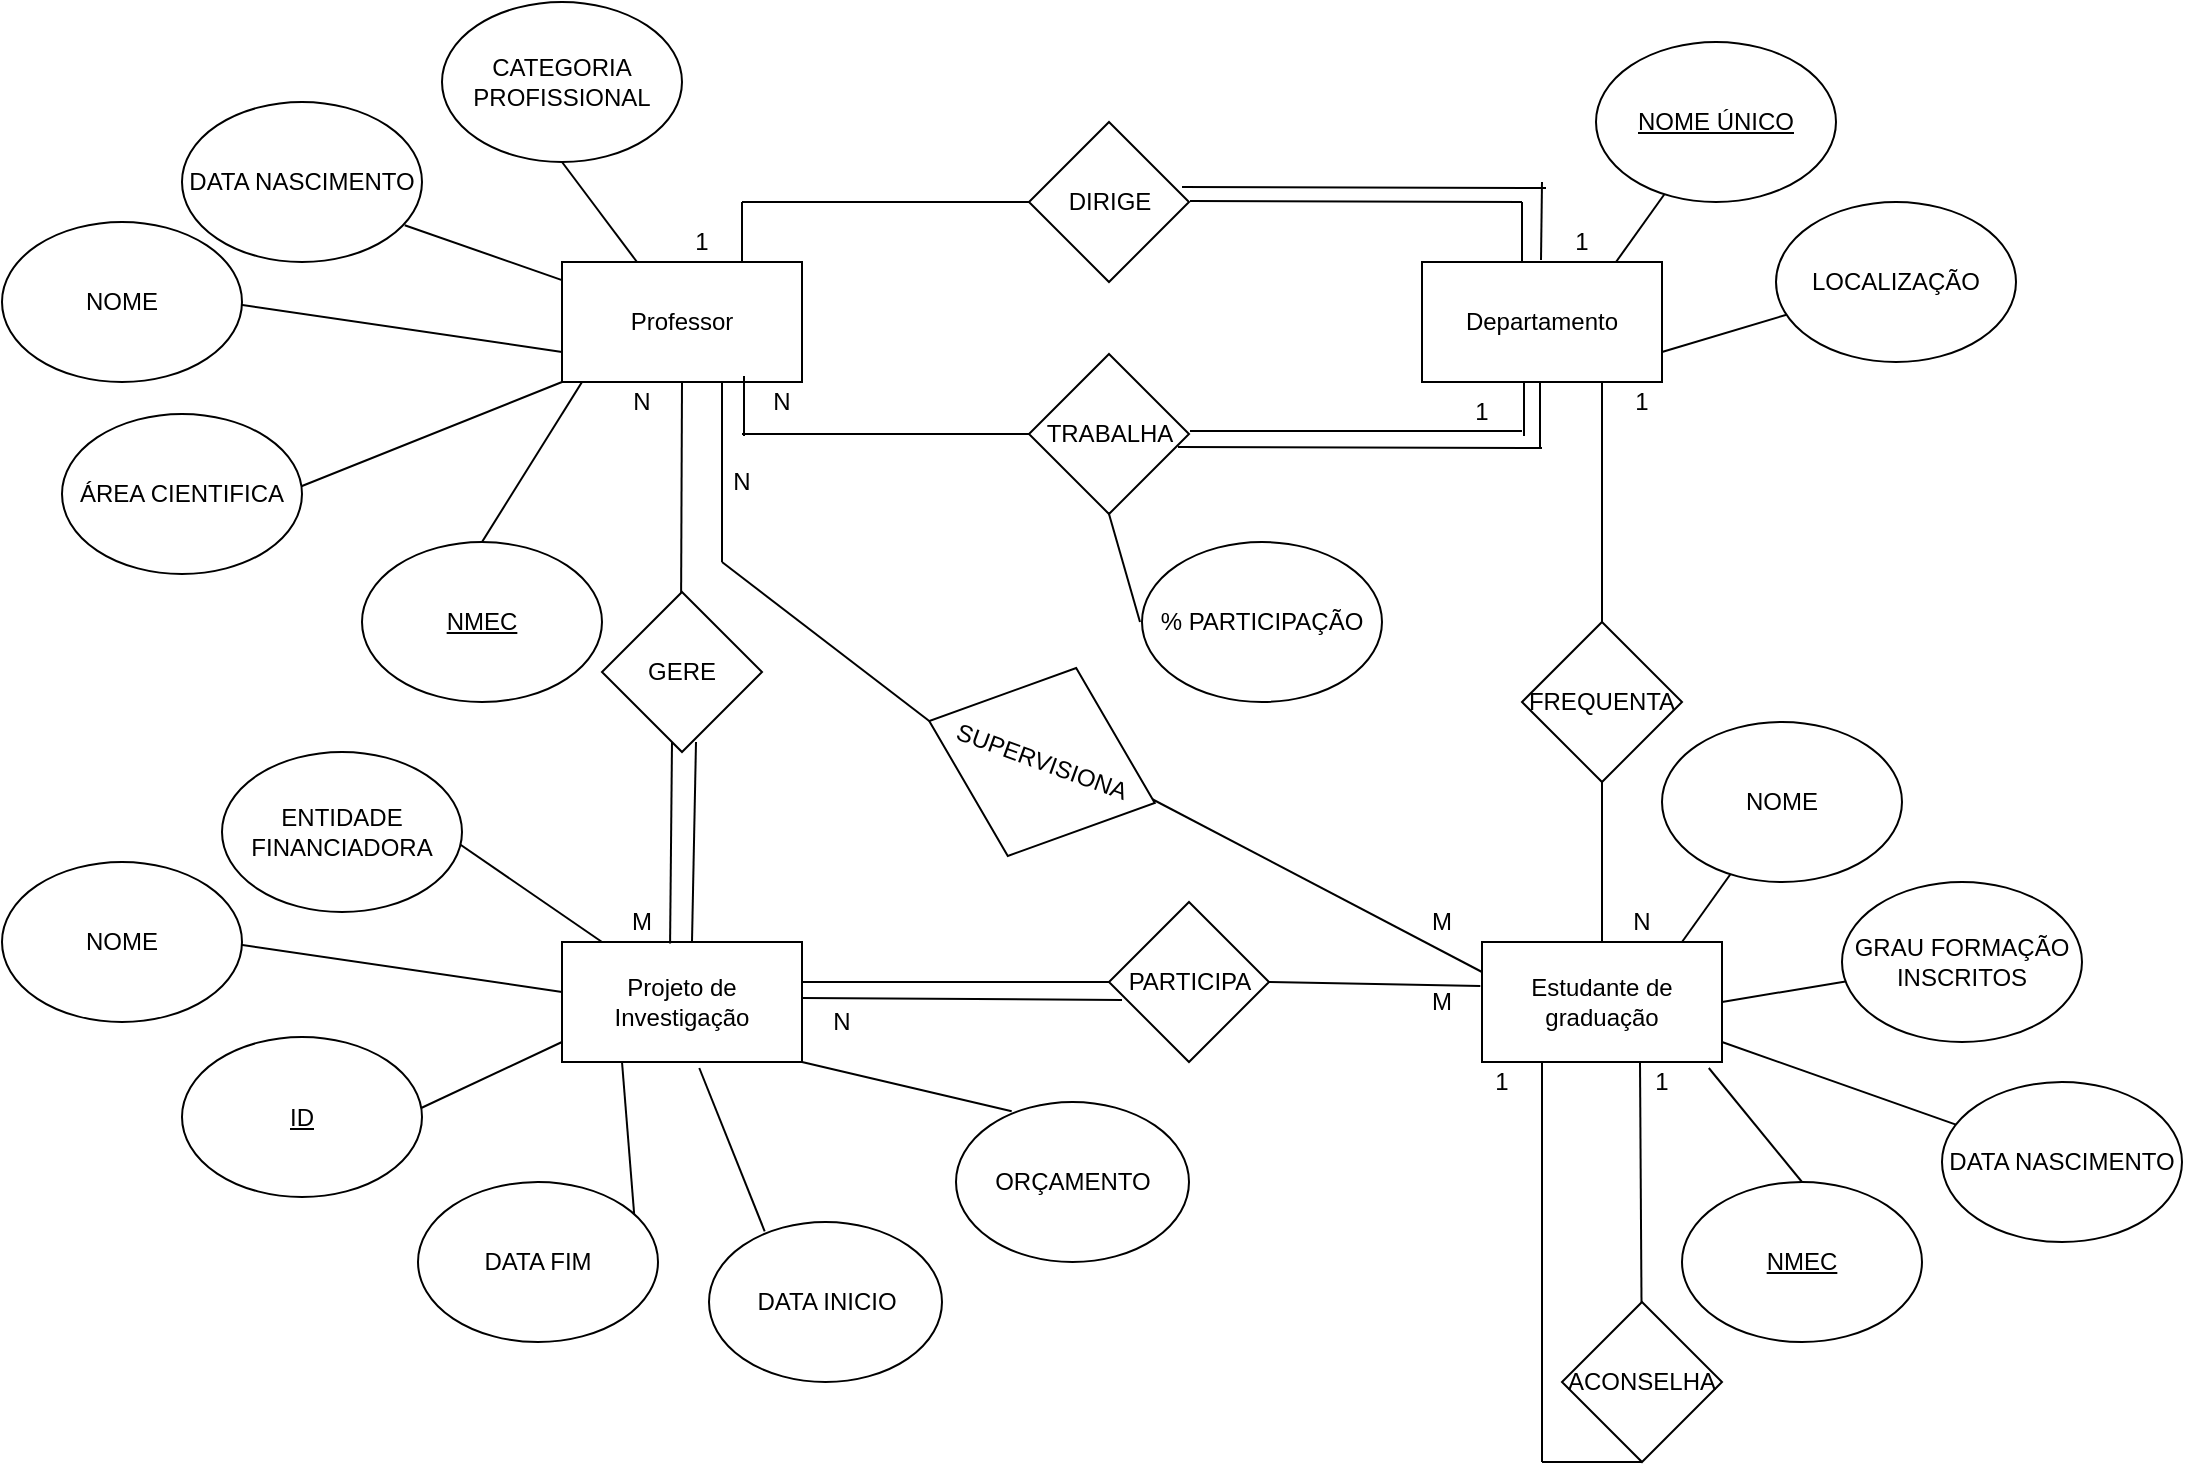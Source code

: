 <mxfile version="12.8.2" type="google"><diagram id="C5RBs43oDa-KdzZeNtuy" name="Page-1"><mxGraphModel dx="1825" dy="1717" grid="1" gridSize="10" guides="1" tooltips="1" connect="1" arrows="1" fold="1" page="1" pageScale="1" pageWidth="827" pageHeight="1169" math="0" shadow="0"><root><mxCell id="WIyWlLk6GJQsqaUBKTNV-0"/><mxCell id="WIyWlLk6GJQsqaUBKTNV-1" parent="WIyWlLk6GJQsqaUBKTNV-0"/><mxCell id="Gv5vv25EdihozzEH3Ics-0" value="Professor" style="rounded=0;whiteSpace=wrap;html=1;" parent="WIyWlLk6GJQsqaUBKTNV-1" vertex="1"><mxGeometry x="100" y="100" width="120" height="60" as="geometry"/></mxCell><mxCell id="Gv5vv25EdihozzEH3Ics-1" value="" style="endArrow=none;html=1;entryX=0.5;entryY=1;entryDx=0;entryDy=0;" parent="WIyWlLk6GJQsqaUBKTNV-1" target="Gv5vv25EdihozzEH3Ics-0" edge="1"><mxGeometry width="50" height="50" relative="1" as="geometry"><mxPoint x="159.5" y="280" as="sourcePoint"/><mxPoint x="159.5" y="180" as="targetPoint"/></mxGeometry></mxCell><mxCell id="Gv5vv25EdihozzEH3Ics-2" value="&lt;span style=&quot;color: rgba(0 , 0 , 0 , 0) ; font-family: monospace ; font-size: 0px&quot;&gt;%3CmxGraphModel%3E%3Croot%3E%3CmxCell%20id%3D%220%22%2F%3E%3CmxCell%20id%3D%221%22%20parent%3D%220%22%2F%3E%3CmxCell%20id%3D%222%22%20value%3D%22Professor%22%20style%3D%22rounded%3D0%3BwhiteSpace%3Dwrap%3Bhtml%3D1%3B%22%20vertex%3D%221%22%20parent%3D%221%22%3E%3CmxGeometry%20x%3D%22100%22%20y%3D%22100%22%20width%3D%22120%22%20height%3D%2260%22%20as%3D%22geometry%22%2F%3E%3C%2FmxCell%3E%3C%2Froot%3E%3C%2FmxGraphModel%3E&lt;/span&gt;" style="text;html=1;align=center;verticalAlign=middle;resizable=0;points=[];autosize=1;" parent="WIyWlLk6GJQsqaUBKTNV-1" vertex="1"><mxGeometry x="288" y="206" width="20" height="20" as="geometry"/></mxCell><mxCell id="Gv5vv25EdihozzEH3Ics-3" value="Projeto de Investigação" style="rounded=0;whiteSpace=wrap;html=1;" parent="WIyWlLk6GJQsqaUBKTNV-1" vertex="1"><mxGeometry x="100" y="440" width="120" height="60" as="geometry"/></mxCell><mxCell id="Gv5vv25EdihozzEH3Ics-4" value="GERE" style="rhombus;whiteSpace=wrap;html=1;" parent="WIyWlLk6GJQsqaUBKTNV-1" vertex="1"><mxGeometry x="120" y="265" width="80" height="80" as="geometry"/></mxCell><mxCell id="Gv5vv25EdihozzEH3Ics-5" value="" style="endArrow=none;html=1;exitX=0.417;exitY=0.013;exitDx=0;exitDy=0;exitPerimeter=0;" parent="WIyWlLk6GJQsqaUBKTNV-1" edge="1"><mxGeometry width="50" height="50" relative="1" as="geometry"><mxPoint x="154.04" y="440.78" as="sourcePoint"/><mxPoint x="155" y="340" as="targetPoint"/></mxGeometry></mxCell><mxCell id="Gv5vv25EdihozzEH3Ics-6" value="" style="endArrow=none;html=1;" parent="WIyWlLk6GJQsqaUBKTNV-1" edge="1"><mxGeometry width="50" height="50" relative="1" as="geometry"><mxPoint x="165" y="440" as="sourcePoint"/><mxPoint x="167" y="340" as="targetPoint"/></mxGeometry></mxCell><mxCell id="Gv5vv25EdihozzEH3Ics-7" value="Estudante de graduação" style="rounded=0;whiteSpace=wrap;html=1;" parent="WIyWlLk6GJQsqaUBKTNV-1" vertex="1"><mxGeometry x="560" y="440" width="120" height="60" as="geometry"/></mxCell><mxCell id="OV-0inOXJqZjXfdPB9X7-0" value="Departamento" style="rounded=0;whiteSpace=wrap;html=1;" vertex="1" parent="WIyWlLk6GJQsqaUBKTNV-1"><mxGeometry x="530" y="100" width="120" height="60" as="geometry"/></mxCell><mxCell id="OV-0inOXJqZjXfdPB9X7-1" value="" style="endArrow=none;html=1;" edge="1" parent="WIyWlLk6GJQsqaUBKTNV-1"><mxGeometry width="50" height="50" relative="1" as="geometry"><mxPoint x="190" y="100" as="sourcePoint"/><mxPoint x="190" y="70" as="targetPoint"/></mxGeometry></mxCell><mxCell id="OV-0inOXJqZjXfdPB9X7-2" value="" style="endArrow=none;html=1;" edge="1" parent="WIyWlLk6GJQsqaUBKTNV-1"><mxGeometry width="50" height="50" relative="1" as="geometry"><mxPoint x="190" y="70" as="sourcePoint"/><mxPoint x="360" y="70" as="targetPoint"/></mxGeometry></mxCell><mxCell id="OV-0inOXJqZjXfdPB9X7-3" value="DIRIGE" style="rhombus;whiteSpace=wrap;html=1;" vertex="1" parent="WIyWlLk6GJQsqaUBKTNV-1"><mxGeometry x="333.5" y="30" width="80" height="80" as="geometry"/></mxCell><mxCell id="OV-0inOXJqZjXfdPB9X7-4" value="" style="endArrow=none;html=1;" edge="1" parent="WIyWlLk6GJQsqaUBKTNV-1"><mxGeometry width="50" height="50" relative="1" as="geometry"><mxPoint x="414" y="69.5" as="sourcePoint"/><mxPoint x="580" y="70" as="targetPoint"/></mxGeometry></mxCell><mxCell id="OV-0inOXJqZjXfdPB9X7-5" value="" style="endArrow=none;html=1;" edge="1" parent="WIyWlLk6GJQsqaUBKTNV-1"><mxGeometry width="50" height="50" relative="1" as="geometry"><mxPoint x="580" y="100" as="sourcePoint"/><mxPoint x="580" y="70" as="targetPoint"/></mxGeometry></mxCell><mxCell id="OV-0inOXJqZjXfdPB9X7-6" value="" style="endArrow=none;html=1;" edge="1" parent="WIyWlLk6GJQsqaUBKTNV-1"><mxGeometry width="50" height="50" relative="1" as="geometry"><mxPoint x="190" y="186" as="sourcePoint"/><mxPoint x="360" y="186" as="targetPoint"/></mxGeometry></mxCell><mxCell id="OV-0inOXJqZjXfdPB9X7-7" value="TRABALHA" style="rhombus;whiteSpace=wrap;html=1;" vertex="1" parent="WIyWlLk6GJQsqaUBKTNV-1"><mxGeometry x="333.5" y="146" width="80" height="80" as="geometry"/></mxCell><mxCell id="OV-0inOXJqZjXfdPB9X7-9" value="" style="endArrow=none;html=1;" edge="1" parent="WIyWlLk6GJQsqaUBKTNV-1"><mxGeometry width="50" height="50" relative="1" as="geometry"><mxPoint x="191" y="187" as="sourcePoint"/><mxPoint x="191" y="157" as="targetPoint"/></mxGeometry></mxCell><mxCell id="OV-0inOXJqZjXfdPB9X7-10" value="" style="endArrow=none;html=1;" edge="1" parent="WIyWlLk6GJQsqaUBKTNV-1"><mxGeometry width="50" height="50" relative="1" as="geometry"><mxPoint x="581" y="187" as="sourcePoint"/><mxPoint x="581" y="160" as="targetPoint"/></mxGeometry></mxCell><mxCell id="OV-0inOXJqZjXfdPB9X7-11" value="" style="endArrow=none;html=1;" edge="1" parent="WIyWlLk6GJQsqaUBKTNV-1"><mxGeometry width="50" height="50" relative="1" as="geometry"><mxPoint x="389" y="280" as="sourcePoint"/><mxPoint x="373.5" y="226" as="targetPoint"/></mxGeometry></mxCell><mxCell id="OV-0inOXJqZjXfdPB9X7-12" value="% PARTICIPAÇÃO" style="ellipse;whiteSpace=wrap;html=1;" vertex="1" parent="WIyWlLk6GJQsqaUBKTNV-1"><mxGeometry x="390" y="240" width="120" height="80" as="geometry"/></mxCell><mxCell id="OV-0inOXJqZjXfdPB9X7-13" value="" style="endArrow=none;html=1;" edge="1" parent="WIyWlLk6GJQsqaUBKTNV-1"><mxGeometry width="50" height="50" relative="1" as="geometry"><mxPoint x="408" y="192.5" as="sourcePoint"/><mxPoint x="590" y="193" as="targetPoint"/></mxGeometry></mxCell><mxCell id="OV-0inOXJqZjXfdPB9X7-14" value="" style="endArrow=none;html=1;" edge="1" parent="WIyWlLk6GJQsqaUBKTNV-1"><mxGeometry width="50" height="50" relative="1" as="geometry"><mxPoint x="589" y="193" as="sourcePoint"/><mxPoint x="589" y="160" as="targetPoint"/></mxGeometry></mxCell><mxCell id="OV-0inOXJqZjXfdPB9X7-17" value="" style="endArrow=none;html=1;" edge="1" parent="WIyWlLk6GJQsqaUBKTNV-1"><mxGeometry width="50" height="50" relative="1" as="geometry"><mxPoint x="410" y="62.5" as="sourcePoint"/><mxPoint x="592" y="63" as="targetPoint"/></mxGeometry></mxCell><mxCell id="OV-0inOXJqZjXfdPB9X7-18" value="" style="endArrow=none;html=1;" edge="1" parent="WIyWlLk6GJQsqaUBKTNV-1"><mxGeometry width="50" height="50" relative="1" as="geometry"><mxPoint x="589.5" y="99" as="sourcePoint"/><mxPoint x="590" y="60" as="targetPoint"/></mxGeometry></mxCell><mxCell id="OV-0inOXJqZjXfdPB9X7-19" value="" style="endArrow=none;html=1;exitX=1;exitY=0.333;exitDx=0;exitDy=0;exitPerimeter=0;" edge="1" parent="WIyWlLk6GJQsqaUBKTNV-1" source="Gv5vv25EdihozzEH3Ics-3"><mxGeometry width="50" height="50" relative="1" as="geometry"><mxPoint x="230" y="460" as="sourcePoint"/><mxPoint x="400" y="460" as="targetPoint"/></mxGeometry></mxCell><mxCell id="OV-0inOXJqZjXfdPB9X7-20" value="PARTICIPA" style="rhombus;whiteSpace=wrap;html=1;" vertex="1" parent="WIyWlLk6GJQsqaUBKTNV-1"><mxGeometry x="373.5" y="420" width="80" height="80" as="geometry"/></mxCell><mxCell id="OV-0inOXJqZjXfdPB9X7-21" value="" style="endArrow=none;html=1;" edge="1" parent="WIyWlLk6GJQsqaUBKTNV-1"><mxGeometry width="50" height="50" relative="1" as="geometry"><mxPoint x="220" y="468" as="sourcePoint"/><mxPoint x="380" y="469" as="targetPoint"/></mxGeometry></mxCell><mxCell id="OV-0inOXJqZjXfdPB9X7-22" value="" style="endArrow=none;html=1;entryX=-0.007;entryY=0.367;entryDx=0;entryDy=0;entryPerimeter=0;" edge="1" parent="WIyWlLk6GJQsqaUBKTNV-1" target="Gv5vv25EdihozzEH3Ics-7"><mxGeometry width="50" height="50" relative="1" as="geometry"><mxPoint x="453.5" y="460" as="sourcePoint"/><mxPoint x="503.5" y="410" as="targetPoint"/></mxGeometry></mxCell><mxCell id="OV-0inOXJqZjXfdPB9X7-23" value="" style="endArrow=none;html=1;" edge="1" parent="WIyWlLk6GJQsqaUBKTNV-1"><mxGeometry width="50" height="50" relative="1" as="geometry"><mxPoint x="180" y="250" as="sourcePoint"/><mxPoint x="180" y="160" as="targetPoint"/></mxGeometry></mxCell><mxCell id="OV-0inOXJqZjXfdPB9X7-24" value="" style="endArrow=none;html=1;entryX=0;entryY=0.25;entryDx=0;entryDy=0;" edge="1" parent="WIyWlLk6GJQsqaUBKTNV-1" target="Gv5vv25EdihozzEH3Ics-7"><mxGeometry width="50" height="50" relative="1" as="geometry"><mxPoint x="394" y="368" as="sourcePoint"/><mxPoint x="230" y="191" as="targetPoint"/></mxGeometry></mxCell><mxCell id="OV-0inOXJqZjXfdPB9X7-25" value="SUPERVISIONA" style="rhombus;whiteSpace=wrap;html=1;rotation=20;" vertex="1" parent="WIyWlLk6GJQsqaUBKTNV-1"><mxGeometry x="280" y="300" width="120" height="100" as="geometry"/></mxCell><mxCell id="OV-0inOXJqZjXfdPB9X7-26" value="" style="endArrow=none;html=1;entryX=0;entryY=0.5;entryDx=0;entryDy=0;" edge="1" parent="WIyWlLk6GJQsqaUBKTNV-1" target="OV-0inOXJqZjXfdPB9X7-25"><mxGeometry width="50" height="50" relative="1" as="geometry"><mxPoint x="180" y="250" as="sourcePoint"/><mxPoint x="560" y="455" as="targetPoint"/></mxGeometry></mxCell><mxCell id="OV-0inOXJqZjXfdPB9X7-27" value="" style="endArrow=none;html=1;exitX=0.75;exitY=1;exitDx=0;exitDy=0;" edge="1" parent="WIyWlLk6GJQsqaUBKTNV-1" source="OV-0inOXJqZjXfdPB9X7-0" target="OV-0inOXJqZjXfdPB9X7-28"><mxGeometry width="50" height="50" relative="1" as="geometry"><mxPoint x="620" y="280" as="sourcePoint"/><mxPoint x="620" y="161" as="targetPoint"/></mxGeometry></mxCell><mxCell id="OV-0inOXJqZjXfdPB9X7-28" value="FREQUENTA" style="rhombus;whiteSpace=wrap;html=1;" vertex="1" parent="WIyWlLk6GJQsqaUBKTNV-1"><mxGeometry x="580" y="280" width="80" height="80" as="geometry"/></mxCell><mxCell id="OV-0inOXJqZjXfdPB9X7-29" value="" style="endArrow=none;html=1;exitX=0.5;exitY=0;exitDx=0;exitDy=0;" edge="1" parent="WIyWlLk6GJQsqaUBKTNV-1" source="Gv5vv25EdihozzEH3Ics-7"><mxGeometry width="50" height="50" relative="1" as="geometry"><mxPoint x="570" y="410" as="sourcePoint"/><mxPoint x="620" y="360" as="targetPoint"/></mxGeometry></mxCell><mxCell id="OV-0inOXJqZjXfdPB9X7-30" value="" style="endArrow=none;html=1;" edge="1" parent="WIyWlLk6GJQsqaUBKTNV-1" target="OV-0inOXJqZjXfdPB9X7-32"><mxGeometry width="50" height="50" relative="1" as="geometry"><mxPoint x="639" y="500" as="sourcePoint"/><mxPoint x="620" y="500" as="targetPoint"/></mxGeometry></mxCell><mxCell id="OV-0inOXJqZjXfdPB9X7-32" value="ACONSELHA" style="rhombus;whiteSpace=wrap;html=1;" vertex="1" parent="WIyWlLk6GJQsqaUBKTNV-1"><mxGeometry x="600" y="620" width="80" height="80" as="geometry"/></mxCell><mxCell id="OV-0inOXJqZjXfdPB9X7-33" value="" style="endArrow=none;html=1;entryX=0.5;entryY=1;entryDx=0;entryDy=0;" edge="1" parent="WIyWlLk6GJQsqaUBKTNV-1" target="OV-0inOXJqZjXfdPB9X7-32"><mxGeometry width="50" height="50" relative="1" as="geometry"><mxPoint x="590" y="700" as="sourcePoint"/><mxPoint x="640" y="640" as="targetPoint"/></mxGeometry></mxCell><mxCell id="OV-0inOXJqZjXfdPB9X7-34" value="" style="endArrow=none;html=1;exitX=0.25;exitY=1;exitDx=0;exitDy=0;" edge="1" parent="WIyWlLk6GJQsqaUBKTNV-1" source="Gv5vv25EdihozzEH3Ics-7"><mxGeometry width="50" height="50" relative="1" as="geometry"><mxPoint x="550" y="730" as="sourcePoint"/><mxPoint x="590" y="700" as="targetPoint"/></mxGeometry></mxCell><mxCell id="OV-0inOXJqZjXfdPB9X7-35" value="1" style="text;html=1;strokeColor=none;fillColor=none;align=center;verticalAlign=middle;whiteSpace=wrap;rounded=0;" vertex="1" parent="WIyWlLk6GJQsqaUBKTNV-1"><mxGeometry x="630" y="500" width="40" height="20" as="geometry"/></mxCell><mxCell id="OV-0inOXJqZjXfdPB9X7-36" value="1" style="text;html=1;strokeColor=none;fillColor=none;align=center;verticalAlign=middle;whiteSpace=wrap;rounded=0;" vertex="1" parent="WIyWlLk6GJQsqaUBKTNV-1"><mxGeometry x="550" y="500" width="40" height="20" as="geometry"/></mxCell><mxCell id="OV-0inOXJqZjXfdPB9X7-40" value="1" style="text;html=1;strokeColor=none;fillColor=none;align=center;verticalAlign=middle;whiteSpace=wrap;rounded=0;" vertex="1" parent="WIyWlLk6GJQsqaUBKTNV-1"><mxGeometry x="150" y="80" width="40" height="20" as="geometry"/></mxCell><mxCell id="OV-0inOXJqZjXfdPB9X7-41" value="1" style="text;html=1;strokeColor=none;fillColor=none;align=center;verticalAlign=middle;whiteSpace=wrap;rounded=0;" vertex="1" parent="WIyWlLk6GJQsqaUBKTNV-1"><mxGeometry x="590" y="80" width="40" height="20" as="geometry"/></mxCell><mxCell id="OV-0inOXJqZjXfdPB9X7-42" value="1" style="text;html=1;strokeColor=none;fillColor=none;align=center;verticalAlign=middle;whiteSpace=wrap;rounded=0;" vertex="1" parent="WIyWlLk6GJQsqaUBKTNV-1"><mxGeometry x="540" y="164.5" width="40" height="20" as="geometry"/></mxCell><mxCell id="OV-0inOXJqZjXfdPB9X7-44" value="" style="endArrow=none;html=1;entryX=1;entryY=1;entryDx=0;entryDy=0;" edge="1" parent="WIyWlLk6GJQsqaUBKTNV-1" target="OV-0inOXJqZjXfdPB9X7-42"><mxGeometry width="50" height="50" relative="1" as="geometry"><mxPoint x="414" y="184.5" as="sourcePoint"/><mxPoint x="464" y="134.5" as="targetPoint"/></mxGeometry></mxCell><mxCell id="OV-0inOXJqZjXfdPB9X7-45" value="1" style="text;html=1;strokeColor=none;fillColor=none;align=center;verticalAlign=middle;whiteSpace=wrap;rounded=0;" vertex="1" parent="WIyWlLk6GJQsqaUBKTNV-1"><mxGeometry x="620" y="160" width="40" height="20" as="geometry"/></mxCell><mxCell id="OV-0inOXJqZjXfdPB9X7-46" value="N" style="text;html=1;strokeColor=none;fillColor=none;align=center;verticalAlign=middle;whiteSpace=wrap;rounded=0;" vertex="1" parent="WIyWlLk6GJQsqaUBKTNV-1"><mxGeometry x="220" y="470" width="40" height="20" as="geometry"/></mxCell><mxCell id="OV-0inOXJqZjXfdPB9X7-47" value="M" style="text;html=1;strokeColor=none;fillColor=none;align=center;verticalAlign=middle;whiteSpace=wrap;rounded=0;" vertex="1" parent="WIyWlLk6GJQsqaUBKTNV-1"><mxGeometry x="520" y="460" width="40" height="20" as="geometry"/></mxCell><mxCell id="OV-0inOXJqZjXfdPB9X7-48" value="N" style="text;html=1;strokeColor=none;fillColor=none;align=center;verticalAlign=middle;whiteSpace=wrap;rounded=0;" vertex="1" parent="WIyWlLk6GJQsqaUBKTNV-1"><mxGeometry x="190" y="160" width="40" height="20" as="geometry"/></mxCell><mxCell id="OV-0inOXJqZjXfdPB9X7-49" value="N" style="text;html=1;strokeColor=none;fillColor=none;align=center;verticalAlign=middle;whiteSpace=wrap;rounded=0;" vertex="1" parent="WIyWlLk6GJQsqaUBKTNV-1"><mxGeometry x="620" y="420" width="40" height="20" as="geometry"/></mxCell><mxCell id="OV-0inOXJqZjXfdPB9X7-50" value="N" style="text;html=1;strokeColor=none;fillColor=none;align=center;verticalAlign=middle;whiteSpace=wrap;rounded=0;" vertex="1" parent="WIyWlLk6GJQsqaUBKTNV-1"><mxGeometry x="120" y="160" width="40" height="20" as="geometry"/></mxCell><mxCell id="OV-0inOXJqZjXfdPB9X7-51" value="M" style="text;html=1;strokeColor=none;fillColor=none;align=center;verticalAlign=middle;whiteSpace=wrap;rounded=0;" vertex="1" parent="WIyWlLk6GJQsqaUBKTNV-1"><mxGeometry x="120" y="420" width="40" height="20" as="geometry"/></mxCell><mxCell id="OV-0inOXJqZjXfdPB9X7-52" value="N" style="text;html=1;strokeColor=none;fillColor=none;align=center;verticalAlign=middle;whiteSpace=wrap;rounded=0;" vertex="1" parent="WIyWlLk6GJQsqaUBKTNV-1"><mxGeometry x="170" y="200" width="40" height="20" as="geometry"/></mxCell><mxCell id="OV-0inOXJqZjXfdPB9X7-53" value="M" style="text;html=1;strokeColor=none;fillColor=none;align=center;verticalAlign=middle;whiteSpace=wrap;rounded=0;" vertex="1" parent="WIyWlLk6GJQsqaUBKTNV-1"><mxGeometry x="520" y="420" width="40" height="20" as="geometry"/></mxCell><mxCell id="OV-0inOXJqZjXfdPB9X7-54" value="" style="endArrow=none;html=1;exitX=0.5;exitY=0;exitDx=0;exitDy=0;" edge="1" parent="WIyWlLk6GJQsqaUBKTNV-1" source="OV-0inOXJqZjXfdPB9X7-55"><mxGeometry width="50" height="50" relative="1" as="geometry"><mxPoint x="60" y="210" as="sourcePoint"/><mxPoint x="110" y="160" as="targetPoint"/></mxGeometry></mxCell><mxCell id="OV-0inOXJqZjXfdPB9X7-55" value="&lt;u&gt;NMEC&lt;/u&gt;" style="ellipse;whiteSpace=wrap;html=1;" vertex="1" parent="WIyWlLk6GJQsqaUBKTNV-1"><mxGeometry y="240" width="120" height="80" as="geometry"/></mxCell><mxCell id="OV-0inOXJqZjXfdPB9X7-56" value="" style="endArrow=none;html=1;entryX=0;entryY=0.75;entryDx=0;entryDy=0;" edge="1" parent="WIyWlLk6GJQsqaUBKTNV-1" target="Gv5vv25EdihozzEH3Ics-0"><mxGeometry width="50" height="50" relative="1" as="geometry"><mxPoint x="-70" y="120" as="sourcePoint"/><mxPoint x="40" y="80" as="targetPoint"/></mxGeometry></mxCell><mxCell id="OV-0inOXJqZjXfdPB9X7-57" value="NOME" style="ellipse;whiteSpace=wrap;html=1;" vertex="1" parent="WIyWlLk6GJQsqaUBKTNV-1"><mxGeometry x="-180" y="80" width="120" height="80" as="geometry"/></mxCell><mxCell id="OV-0inOXJqZjXfdPB9X7-58" value="" style="endArrow=none;html=1;entryX=0.928;entryY=0.77;entryDx=0;entryDy=0;entryPerimeter=0;" edge="1" parent="WIyWlLk6GJQsqaUBKTNV-1" source="Gv5vv25EdihozzEH3Ics-0" target="OV-0inOXJqZjXfdPB9X7-59"><mxGeometry width="50" height="50" relative="1" as="geometry"><mxPoint x="-10" y="30" as="sourcePoint"/><mxPoint x="100" y="45" as="targetPoint"/></mxGeometry></mxCell><mxCell id="OV-0inOXJqZjXfdPB9X7-59" value="DATA NASCIMENTO" style="ellipse;whiteSpace=wrap;html=1;" vertex="1" parent="WIyWlLk6GJQsqaUBKTNV-1"><mxGeometry x="-90" y="20" width="120" height="80" as="geometry"/></mxCell><mxCell id="OV-0inOXJqZjXfdPB9X7-62" value="" style="endArrow=none;html=1;entryX=0.5;entryY=1;entryDx=0;entryDy=0;" edge="1" parent="WIyWlLk6GJQsqaUBKTNV-1" source="Gv5vv25EdihozzEH3Ics-0" target="OV-0inOXJqZjXfdPB9X7-63"><mxGeometry width="50" height="50" relative="1" as="geometry"><mxPoint x="141" y="97" as="sourcePoint"/><mxPoint x="230" y="-5" as="targetPoint"/></mxGeometry></mxCell><mxCell id="OV-0inOXJqZjXfdPB9X7-63" value="CATEGORIA PROFISSIONAL" style="ellipse;whiteSpace=wrap;html=1;" vertex="1" parent="WIyWlLk6GJQsqaUBKTNV-1"><mxGeometry x="40" y="-30" width="120" height="80" as="geometry"/></mxCell><mxCell id="OV-0inOXJqZjXfdPB9X7-64" value="" style="endArrow=none;html=1;entryX=0;entryY=1;entryDx=0;entryDy=0;" edge="1" parent="WIyWlLk6GJQsqaUBKTNV-1" target="Gv5vv25EdihozzEH3Ics-0"><mxGeometry width="50" height="50" relative="1" as="geometry"><mxPoint x="-40" y="216" as="sourcePoint"/><mxPoint x="130" y="241" as="targetPoint"/></mxGeometry></mxCell><mxCell id="OV-0inOXJqZjXfdPB9X7-65" value="ÁREA CIENTIFICA" style="ellipse;whiteSpace=wrap;html=1;" vertex="1" parent="WIyWlLk6GJQsqaUBKTNV-1"><mxGeometry x="-150" y="176" width="120" height="80" as="geometry"/></mxCell><mxCell id="OV-0inOXJqZjXfdPB9X7-66" value="" style="endArrow=none;html=1;entryX=0;entryY=0.75;entryDx=0;entryDy=0;" edge="1" parent="WIyWlLk6GJQsqaUBKTNV-1"><mxGeometry width="50" height="50" relative="1" as="geometry"><mxPoint x="-70" y="440" as="sourcePoint"/><mxPoint x="100" y="465" as="targetPoint"/></mxGeometry></mxCell><mxCell id="OV-0inOXJqZjXfdPB9X7-67" value="NOME" style="ellipse;whiteSpace=wrap;html=1;" vertex="1" parent="WIyWlLk6GJQsqaUBKTNV-1"><mxGeometry x="-180" y="400" width="120" height="80" as="geometry"/></mxCell><mxCell id="OV-0inOXJqZjXfdPB9X7-68" value="" style="endArrow=none;html=1;" edge="1" parent="WIyWlLk6GJQsqaUBKTNV-1"><mxGeometry width="50" height="50" relative="1" as="geometry"><mxPoint x="20" y="527.5" as="sourcePoint"/><mxPoint x="100" y="490" as="targetPoint"/></mxGeometry></mxCell><mxCell id="OV-0inOXJqZjXfdPB9X7-69" value="&lt;u&gt;ID&lt;/u&gt;" style="ellipse;whiteSpace=wrap;html=1;" vertex="1" parent="WIyWlLk6GJQsqaUBKTNV-1"><mxGeometry x="-90" y="487.5" width="120" height="80" as="geometry"/></mxCell><mxCell id="OV-0inOXJqZjXfdPB9X7-70" value="" style="endArrow=none;html=1;entryX=0;entryY=1;entryDx=0;entryDy=0;" edge="1" parent="WIyWlLk6GJQsqaUBKTNV-1" target="OV-0inOXJqZjXfdPB9X7-51"><mxGeometry width="50" height="50" relative="1" as="geometry"><mxPoint x="40" y="385" as="sourcePoint"/><mxPoint x="160" y="465" as="targetPoint"/></mxGeometry></mxCell><mxCell id="OV-0inOXJqZjXfdPB9X7-71" value="ENTIDADE FINANCIADORA" style="ellipse;whiteSpace=wrap;html=1;" vertex="1" parent="WIyWlLk6GJQsqaUBKTNV-1"><mxGeometry x="-70" y="345" width="120" height="80" as="geometry"/></mxCell><mxCell id="OV-0inOXJqZjXfdPB9X7-72" value="" style="endArrow=none;html=1;entryX=0.25;entryY=1;entryDx=0;entryDy=0;" edge="1" parent="WIyWlLk6GJQsqaUBKTNV-1" target="Gv5vv25EdihozzEH3Ics-3"><mxGeometry width="50" height="50" relative="1" as="geometry"><mxPoint x="138" y="600" as="sourcePoint"/><mxPoint x="308" y="625" as="targetPoint"/></mxGeometry></mxCell><mxCell id="OV-0inOXJqZjXfdPB9X7-73" value="DATA FIM" style="ellipse;whiteSpace=wrap;html=1;" vertex="1" parent="WIyWlLk6GJQsqaUBKTNV-1"><mxGeometry x="28" y="560" width="120" height="80" as="geometry"/></mxCell><mxCell id="OV-0inOXJqZjXfdPB9X7-74" value="" style="endArrow=none;html=1;entryX=0.239;entryY=0.058;entryDx=0;entryDy=0;exitX=0.572;exitY=1.05;exitDx=0;exitDy=0;exitPerimeter=0;entryPerimeter=0;" edge="1" parent="WIyWlLk6GJQsqaUBKTNV-1" source="Gv5vv25EdihozzEH3Ics-3" target="OV-0inOXJqZjXfdPB9X7-75"><mxGeometry width="50" height="50" relative="1" as="geometry"><mxPoint x="283.5" y="620" as="sourcePoint"/><mxPoint x="453.5" y="645" as="targetPoint"/></mxGeometry></mxCell><mxCell id="OV-0inOXJqZjXfdPB9X7-75" value="DATA INICIO" style="ellipse;whiteSpace=wrap;html=1;" vertex="1" parent="WIyWlLk6GJQsqaUBKTNV-1"><mxGeometry x="173.5" y="580" width="116.5" height="80" as="geometry"/></mxCell><mxCell id="OV-0inOXJqZjXfdPB9X7-76" value="" style="endArrow=none;html=1;entryX=0.239;entryY=0.058;entryDx=0;entryDy=0;exitX=0.572;exitY=1.05;exitDx=0;exitDy=0;exitPerimeter=0;entryPerimeter=0;" edge="1" parent="WIyWlLk6GJQsqaUBKTNV-1" target="OV-0inOXJqZjXfdPB9X7-77"><mxGeometry width="50" height="50" relative="1" as="geometry"><mxPoint x="220.0" y="500" as="sourcePoint"/><mxPoint x="504.86" y="642" as="targetPoint"/></mxGeometry></mxCell><mxCell id="OV-0inOXJqZjXfdPB9X7-77" value="ORÇAMENTO" style="ellipse;whiteSpace=wrap;html=1;" vertex="1" parent="WIyWlLk6GJQsqaUBKTNV-1"><mxGeometry x="297" y="520" width="116.5" height="80" as="geometry"/></mxCell><mxCell id="OV-0inOXJqZjXfdPB9X7-78" value="" style="endArrow=none;html=1;exitX=0.5;exitY=0;exitDx=0;exitDy=0;entryX=0.945;entryY=1.05;entryDx=0;entryDy=0;entryPerimeter=0;" edge="1" parent="WIyWlLk6GJQsqaUBKTNV-1" source="OV-0inOXJqZjXfdPB9X7-79" target="Gv5vv25EdihozzEH3Ics-7"><mxGeometry width="50" height="50" relative="1" as="geometry"><mxPoint x="720" y="530" as="sourcePoint"/><mxPoint x="770" y="480" as="targetPoint"/></mxGeometry></mxCell><mxCell id="OV-0inOXJqZjXfdPB9X7-79" value="&lt;u&gt;NMEC&lt;/u&gt;" style="ellipse;whiteSpace=wrap;html=1;" vertex="1" parent="WIyWlLk6GJQsqaUBKTNV-1"><mxGeometry x="660" y="560" width="120" height="80" as="geometry"/></mxCell><mxCell id="OV-0inOXJqZjXfdPB9X7-80" value="" style="endArrow=none;html=1;exitX=1;exitY=1;exitDx=0;exitDy=0;" edge="1" parent="WIyWlLk6GJQsqaUBKTNV-1" source="OV-0inOXJqZjXfdPB9X7-49" target="OV-0inOXJqZjXfdPB9X7-81"><mxGeometry width="50" height="50" relative="1" as="geometry"><mxPoint x="690" y="410" as="sourcePoint"/><mxPoint x="860" y="435" as="targetPoint"/></mxGeometry></mxCell><mxCell id="OV-0inOXJqZjXfdPB9X7-81" value="NOME" style="ellipse;whiteSpace=wrap;html=1;" vertex="1" parent="WIyWlLk6GJQsqaUBKTNV-1"><mxGeometry x="650" y="330" width="120" height="80" as="geometry"/></mxCell><mxCell id="OV-0inOXJqZjXfdPB9X7-82" value="" style="endArrow=none;html=1;exitX=1;exitY=1;exitDx=0;exitDy=0;" edge="1" parent="WIyWlLk6GJQsqaUBKTNV-1" target="OV-0inOXJqZjXfdPB9X7-83"><mxGeometry width="50" height="50" relative="1" as="geometry"><mxPoint x="680" y="470" as="sourcePoint"/><mxPoint x="880" y="465" as="targetPoint"/></mxGeometry></mxCell><mxCell id="OV-0inOXJqZjXfdPB9X7-83" value="GRAU FORMAÇÃO INSCRITOS" style="ellipse;whiteSpace=wrap;html=1;" vertex="1" parent="WIyWlLk6GJQsqaUBKTNV-1"><mxGeometry x="740" y="410" width="120" height="80" as="geometry"/></mxCell><mxCell id="OV-0inOXJqZjXfdPB9X7-84" value="" style="endArrow=none;html=1;exitX=1;exitY=1;exitDx=0;exitDy=0;" edge="1" parent="WIyWlLk6GJQsqaUBKTNV-1" target="OV-0inOXJqZjXfdPB9X7-85"><mxGeometry width="50" height="50" relative="1" as="geometry"><mxPoint x="680" y="490" as="sourcePoint"/><mxPoint x="880" y="485" as="targetPoint"/></mxGeometry></mxCell><mxCell id="OV-0inOXJqZjXfdPB9X7-85" value="DATA NASCIMENTO" style="ellipse;whiteSpace=wrap;html=1;" vertex="1" parent="WIyWlLk6GJQsqaUBKTNV-1"><mxGeometry x="790" y="510" width="120" height="80" as="geometry"/></mxCell><mxCell id="OV-0inOXJqZjXfdPB9X7-86" value="" style="endArrow=none;html=1;exitX=1;exitY=1;exitDx=0;exitDy=0;" edge="1" parent="WIyWlLk6GJQsqaUBKTNV-1" target="OV-0inOXJqZjXfdPB9X7-87"><mxGeometry width="50" height="50" relative="1" as="geometry"><mxPoint x="627" y="100" as="sourcePoint"/><mxPoint x="827" y="95" as="targetPoint"/></mxGeometry></mxCell><mxCell id="OV-0inOXJqZjXfdPB9X7-87" value="&lt;u&gt;NOME ÚNICO&lt;/u&gt;" style="ellipse;whiteSpace=wrap;html=1;" vertex="1" parent="WIyWlLk6GJQsqaUBKTNV-1"><mxGeometry x="617" y="-10" width="120" height="80" as="geometry"/></mxCell><mxCell id="OV-0inOXJqZjXfdPB9X7-88" value="" style="endArrow=none;html=1;exitX=1;exitY=0.75;exitDx=0;exitDy=0;" edge="1" parent="WIyWlLk6GJQsqaUBKTNV-1" target="OV-0inOXJqZjXfdPB9X7-89" source="OV-0inOXJqZjXfdPB9X7-0"><mxGeometry width="50" height="50" relative="1" as="geometry"><mxPoint x="647" y="130" as="sourcePoint"/><mxPoint x="847" y="125" as="targetPoint"/></mxGeometry></mxCell><mxCell id="OV-0inOXJqZjXfdPB9X7-89" value="LOCALIZAÇÃO" style="ellipse;whiteSpace=wrap;html=1;" vertex="1" parent="WIyWlLk6GJQsqaUBKTNV-1"><mxGeometry x="707" y="70" width="120" height="80" as="geometry"/></mxCell></root></mxGraphModel></diagram></mxfile>